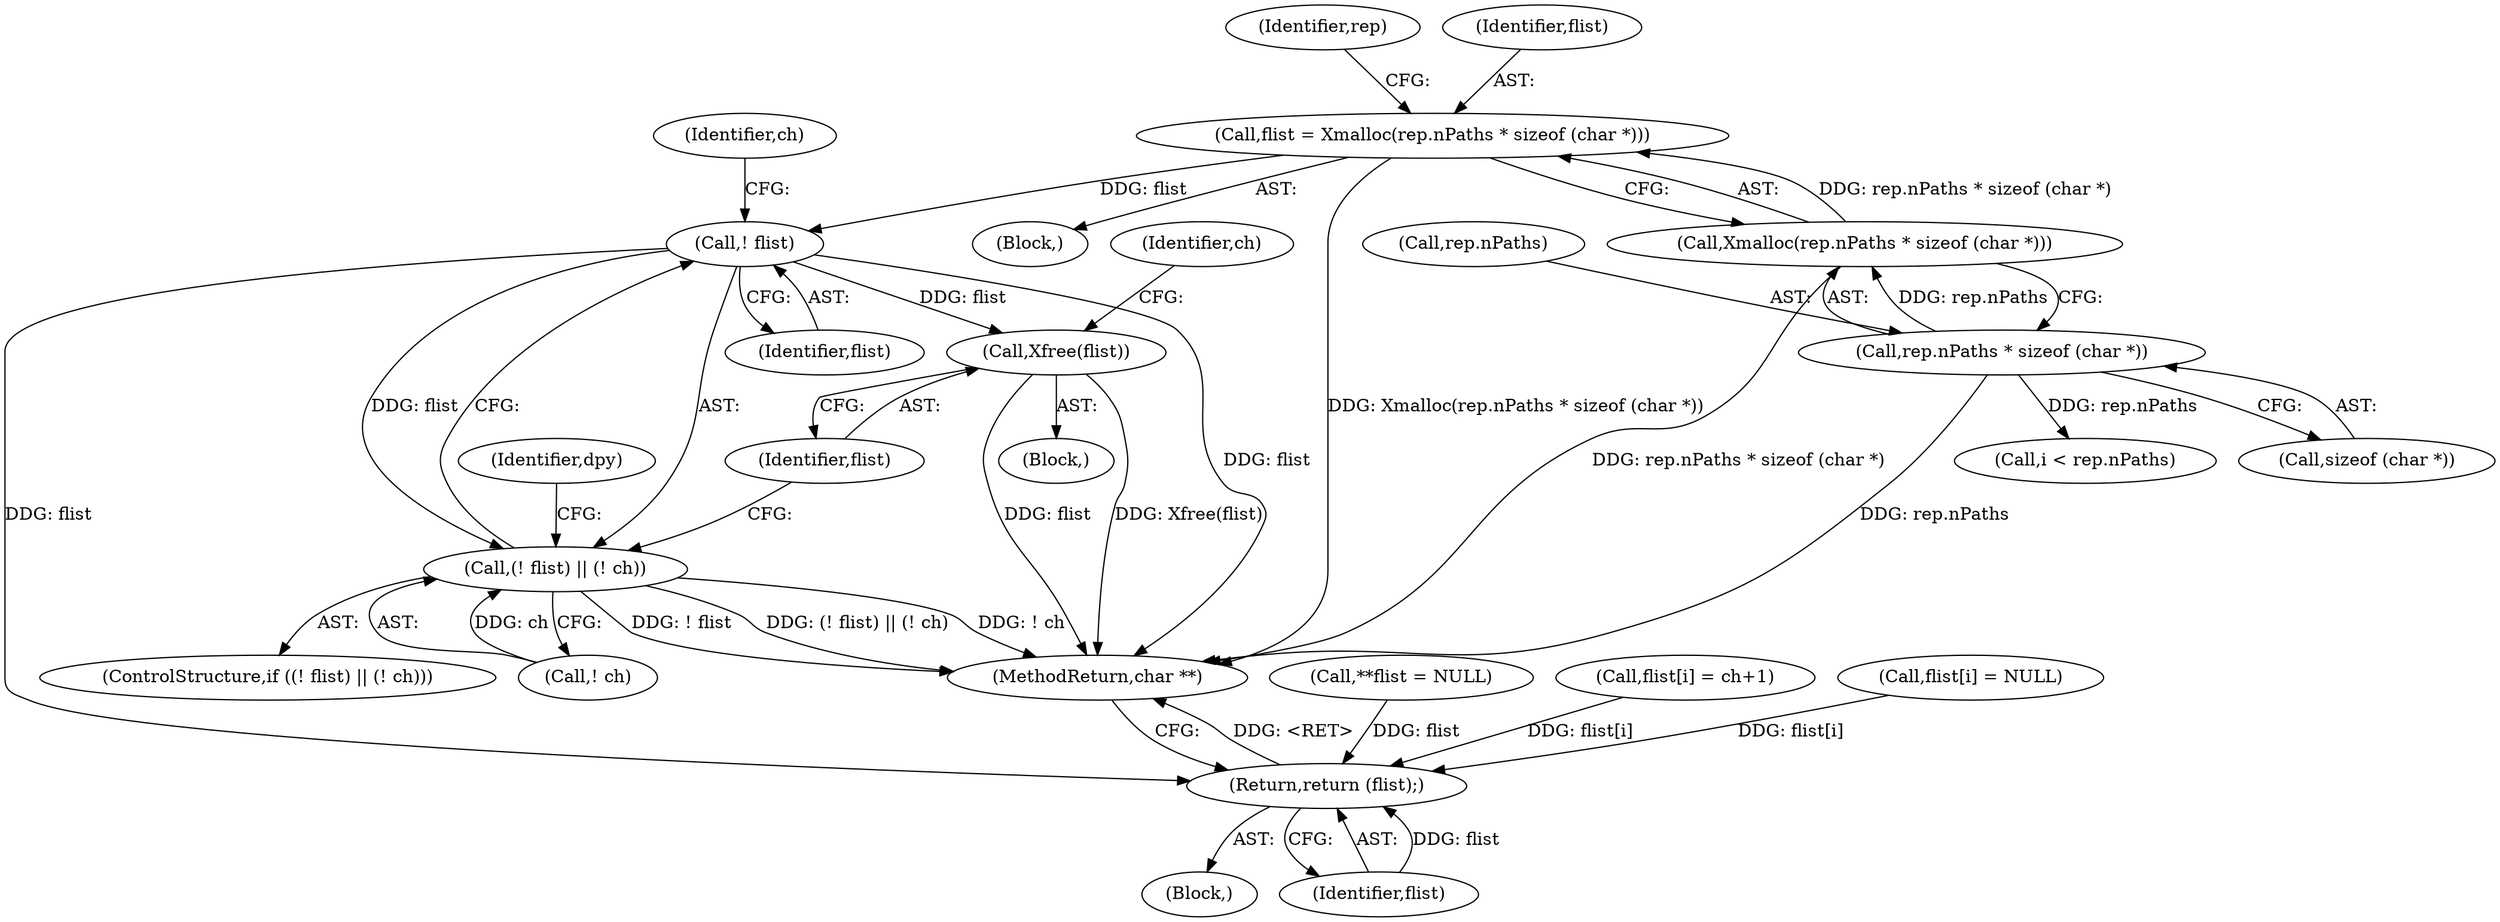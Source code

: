 digraph "0_libx11_dbf72805fd9d7b1846fe9a11b46f3994bfc27fea@API" {
"1000151" [label="(Call,flist = Xmalloc(rep.nPaths * sizeof (char *)))"];
"1000153" [label="(Call,Xmalloc(rep.nPaths * sizeof (char *)))"];
"1000154" [label="(Call,rep.nPaths * sizeof (char *))"];
"1000186" [label="(Call,! flist)"];
"1000185" [label="(Call,(! flist) || (! ch))"];
"1000191" [label="(Call,Xfree(flist))"];
"1000278" [label="(Return,return (flist);)"];
"1000150" [label="(Block,)"];
"1000109" [label="(Block,)"];
"1000116" [label="(Call,**flist = NULL)"];
"1000155" [label="(Call,rep.nPaths)"];
"1000186" [label="(Call,! flist)"];
"1000226" [label="(Call,i < rep.nPaths)"];
"1000188" [label="(Call,! ch)"];
"1000192" [label="(Identifier,flist)"];
"1000279" [label="(Identifier,flist)"];
"1000153" [label="(Call,Xmalloc(rep.nPaths * sizeof (char *)))"];
"1000278" [label="(Return,return (flist);)"];
"1000189" [label="(Identifier,ch)"];
"1000184" [label="(ControlStructure,if ((! flist) || (! ch)))"];
"1000241" [label="(Call,flist[i] = ch+1)"];
"1000158" [label="(Call,sizeof (char *))"];
"1000280" [label="(MethodReturn,char **)"];
"1000163" [label="(Identifier,rep)"];
"1000187" [label="(Identifier,flist)"];
"1000151" [label="(Call,flist = Xmalloc(rep.nPaths * sizeof (char *)))"];
"1000152" [label="(Identifier,flist)"];
"1000154" [label="(Call,rep.nPaths * sizeof (char *))"];
"1000208" [label="(Identifier,dpy)"];
"1000185" [label="(Call,(! flist) || (! ch))"];
"1000190" [label="(Block,)"];
"1000191" [label="(Call,Xfree(flist))"];
"1000194" [label="(Identifier,ch)"];
"1000266" [label="(Call,flist[i] = NULL)"];
"1000151" -> "1000150"  [label="AST: "];
"1000151" -> "1000153"  [label="CFG: "];
"1000152" -> "1000151"  [label="AST: "];
"1000153" -> "1000151"  [label="AST: "];
"1000163" -> "1000151"  [label="CFG: "];
"1000151" -> "1000280"  [label="DDG: Xmalloc(rep.nPaths * sizeof (char *))"];
"1000153" -> "1000151"  [label="DDG: rep.nPaths * sizeof (char *)"];
"1000151" -> "1000186"  [label="DDG: flist"];
"1000153" -> "1000154"  [label="CFG: "];
"1000154" -> "1000153"  [label="AST: "];
"1000153" -> "1000280"  [label="DDG: rep.nPaths * sizeof (char *)"];
"1000154" -> "1000153"  [label="DDG: rep.nPaths"];
"1000154" -> "1000158"  [label="CFG: "];
"1000155" -> "1000154"  [label="AST: "];
"1000158" -> "1000154"  [label="AST: "];
"1000154" -> "1000280"  [label="DDG: rep.nPaths"];
"1000154" -> "1000226"  [label="DDG: rep.nPaths"];
"1000186" -> "1000185"  [label="AST: "];
"1000186" -> "1000187"  [label="CFG: "];
"1000187" -> "1000186"  [label="AST: "];
"1000189" -> "1000186"  [label="CFG: "];
"1000185" -> "1000186"  [label="CFG: "];
"1000186" -> "1000280"  [label="DDG: flist"];
"1000186" -> "1000185"  [label="DDG: flist"];
"1000186" -> "1000191"  [label="DDG: flist"];
"1000186" -> "1000278"  [label="DDG: flist"];
"1000185" -> "1000184"  [label="AST: "];
"1000185" -> "1000188"  [label="CFG: "];
"1000188" -> "1000185"  [label="AST: "];
"1000192" -> "1000185"  [label="CFG: "];
"1000208" -> "1000185"  [label="CFG: "];
"1000185" -> "1000280"  [label="DDG: (! flist) || (! ch)"];
"1000185" -> "1000280"  [label="DDG: ! ch"];
"1000185" -> "1000280"  [label="DDG: ! flist"];
"1000188" -> "1000185"  [label="DDG: ch"];
"1000191" -> "1000190"  [label="AST: "];
"1000191" -> "1000192"  [label="CFG: "];
"1000192" -> "1000191"  [label="AST: "];
"1000194" -> "1000191"  [label="CFG: "];
"1000191" -> "1000280"  [label="DDG: Xfree(flist)"];
"1000191" -> "1000280"  [label="DDG: flist"];
"1000278" -> "1000109"  [label="AST: "];
"1000278" -> "1000279"  [label="CFG: "];
"1000279" -> "1000278"  [label="AST: "];
"1000280" -> "1000278"  [label="CFG: "];
"1000278" -> "1000280"  [label="DDG: <RET>"];
"1000279" -> "1000278"  [label="DDG: flist"];
"1000116" -> "1000278"  [label="DDG: flist"];
"1000266" -> "1000278"  [label="DDG: flist[i]"];
"1000241" -> "1000278"  [label="DDG: flist[i]"];
}
